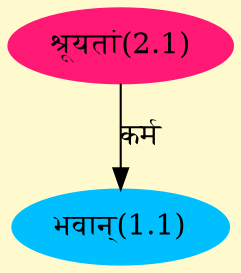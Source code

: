 digraph G{
rankdir=BT;
 compound=true;
 bgcolor="lemonchiffon1";
Node1_1 [style=filled, color="#00BFFF" label = "भवान्(1.1)"]
Node2_1 [style=filled, color="#FF1975" label = "श्रूयतां(2.1)"]
/* Start of Relations section */

Node1_1 -> Node2_1 [  label="कर्म"  dir="back" ]
}
